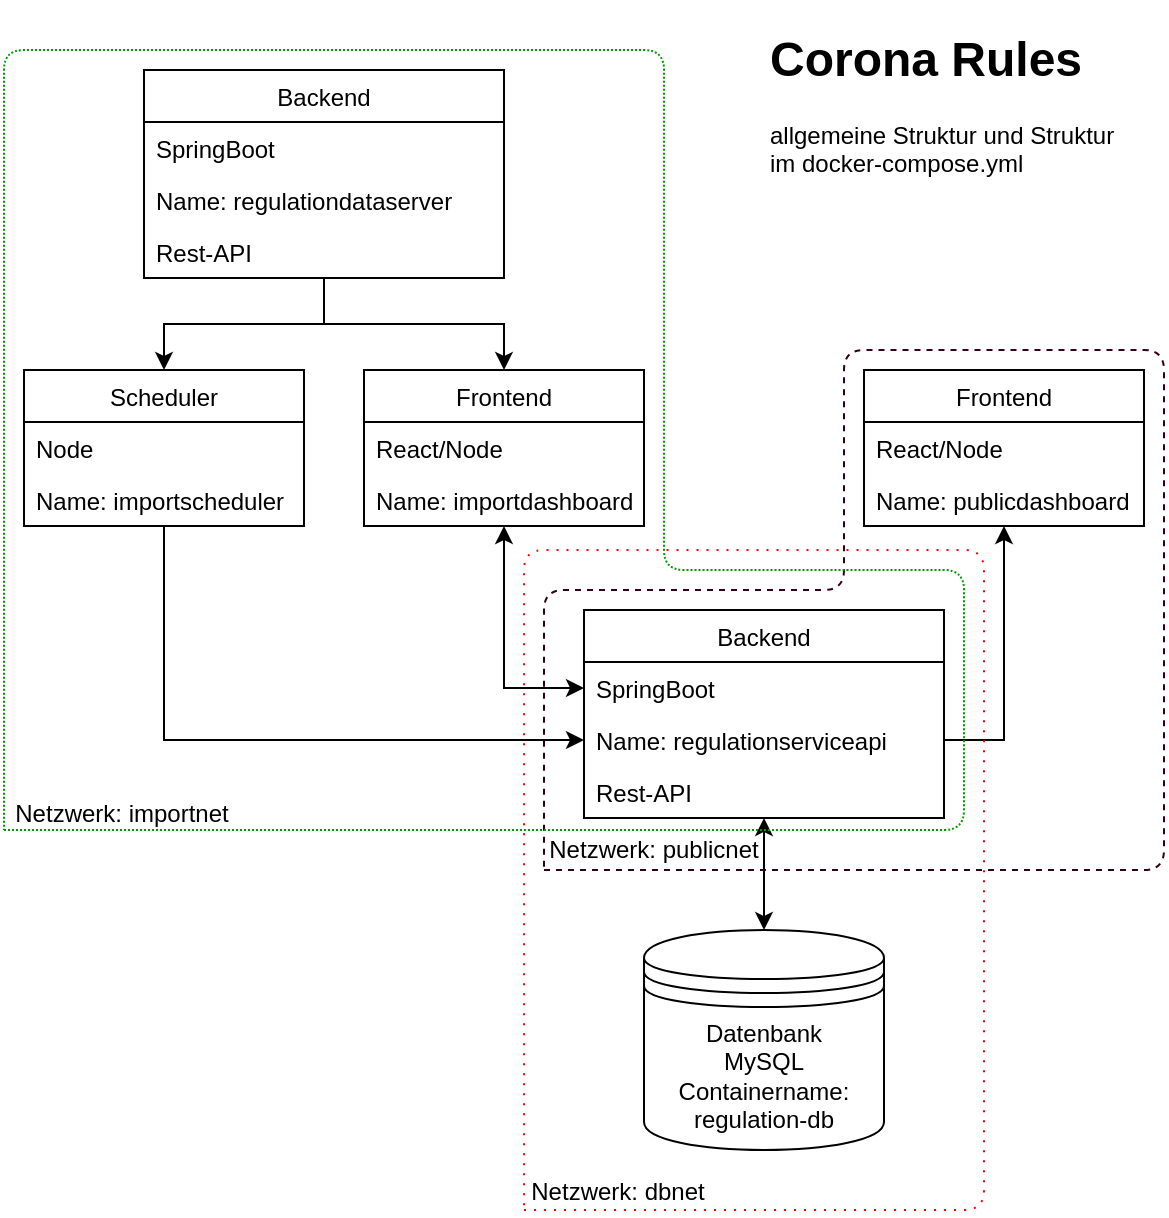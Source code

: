 <mxfile version="13.6.6" type="github">
  <diagram id="qb0jEIEVGg2ikdecJ9rK" name="Page-1">
    <mxGraphModel dx="830" dy="702" grid="1" gridSize="10" guides="1" tooltips="1" connect="1" arrows="1" fold="1" page="1" pageScale="1" pageWidth="827" pageHeight="1169" math="0" shadow="0">
      <root>
        <mxCell id="0" />
        <mxCell id="1" parent="0" />
        <mxCell id="1EJunw1Yd82bTH1JV0ww-31" style="edgeStyle=orthogonalEdgeStyle;rounded=0;orthogonalLoop=1;jettySize=auto;html=1;exitX=0.5;exitY=0;exitDx=0;exitDy=0;entryX=0.5;entryY=1;entryDx=0;entryDy=0;entryPerimeter=0;startArrow=classic;startFill=1;endArrow=classic;endFill=1;" parent="1" source="1EJunw1Yd82bTH1JV0ww-21" target="1EJunw1Yd82bTH1JV0ww-27" edge="1">
          <mxGeometry relative="1" as="geometry" />
        </mxCell>
        <mxCell id="1EJunw1Yd82bTH1JV0ww-21" value="&lt;span&gt;Datenbank&lt;/span&gt;&lt;br&gt;&lt;span&gt;MySQL&lt;/span&gt;&lt;br&gt;&lt;span&gt;Containername:&lt;br&gt;regulation-db&lt;/span&gt;" style="shape=datastore;whiteSpace=wrap;html=1;" parent="1" vertex="1">
          <mxGeometry x="352" y="475" width="120" height="110" as="geometry" />
        </mxCell>
        <mxCell id="1EJunw1Yd82bTH1JV0ww-24" value="Backend" style="swimlane;fontStyle=0;childLayout=stackLayout;horizontal=1;startSize=26;fillColor=none;horizontalStack=0;resizeParent=1;resizeParentMax=0;resizeLast=0;collapsible=1;marginBottom=0;" parent="1" vertex="1">
          <mxGeometry x="322" y="315" width="180" height="104" as="geometry">
            <mxRectangle x="140" y="520" width="50" height="26" as="alternateBounds" />
          </mxGeometry>
        </mxCell>
        <mxCell id="1EJunw1Yd82bTH1JV0ww-25" value="SpringBoot" style="text;strokeColor=none;fillColor=none;align=left;verticalAlign=top;spacingLeft=4;spacingRight=4;overflow=hidden;rotatable=0;points=[[0,0.5],[1,0.5]];portConstraint=eastwest;" parent="1EJunw1Yd82bTH1JV0ww-24" vertex="1">
          <mxGeometry y="26" width="180" height="26" as="geometry" />
        </mxCell>
        <mxCell id="1EJunw1Yd82bTH1JV0ww-26" value="Name: regulationserviceapi" style="text;strokeColor=none;fillColor=none;align=left;verticalAlign=top;spacingLeft=4;spacingRight=4;overflow=hidden;rotatable=0;points=[[0,0.5],[1,0.5]];portConstraint=eastwest;" parent="1EJunw1Yd82bTH1JV0ww-24" vertex="1">
          <mxGeometry y="52" width="180" height="26" as="geometry" />
        </mxCell>
        <mxCell id="1EJunw1Yd82bTH1JV0ww-27" value="Rest-API" style="text;strokeColor=none;fillColor=none;align=left;verticalAlign=top;spacingLeft=4;spacingRight=4;overflow=hidden;rotatable=0;points=[[0,0.5],[1,0.5]];portConstraint=eastwest;" parent="1EJunw1Yd82bTH1JV0ww-24" vertex="1">
          <mxGeometry y="78" width="180" height="26" as="geometry" />
        </mxCell>
        <mxCell id="1EJunw1Yd82bTH1JV0ww-37" style="edgeStyle=orthogonalEdgeStyle;rounded=0;orthogonalLoop=1;jettySize=auto;html=1;exitX=1;exitY=0.5;exitDx=0;exitDy=0;startArrow=none;startFill=0;endArrow=classic;endFill=1;" parent="1" source="1EJunw1Yd82bTH1JV0ww-26" target="1EJunw1Yd82bTH1JV0ww-32" edge="1">
          <mxGeometry relative="1" as="geometry" />
        </mxCell>
        <mxCell id="1EJunw1Yd82bTH1JV0ww-45" style="edgeStyle=orthogonalEdgeStyle;rounded=0;orthogonalLoop=1;jettySize=auto;html=1;exitX=0;exitY=0.5;exitDx=0;exitDy=0;startArrow=classic;startFill=1;endArrow=classic;endFill=1;" parent="1" source="1EJunw1Yd82bTH1JV0ww-25" target="1EJunw1Yd82bTH1JV0ww-42" edge="1">
          <mxGeometry relative="1" as="geometry" />
        </mxCell>
        <mxCell id="1EJunw1Yd82bTH1JV0ww-32" value="Frontend" style="swimlane;fontStyle=0;childLayout=stackLayout;horizontal=1;startSize=26;fillColor=none;horizontalStack=0;resizeParent=1;resizeParentMax=0;resizeLast=0;collapsible=1;marginBottom=0;" parent="1" vertex="1">
          <mxGeometry x="462" y="195" width="140" height="78" as="geometry" />
        </mxCell>
        <mxCell id="1EJunw1Yd82bTH1JV0ww-33" value="React/Node" style="text;strokeColor=none;fillColor=none;align=left;verticalAlign=top;spacingLeft=4;spacingRight=4;overflow=hidden;rotatable=0;points=[[0,0.5],[1,0.5]];portConstraint=eastwest;" parent="1EJunw1Yd82bTH1JV0ww-32" vertex="1">
          <mxGeometry y="26" width="140" height="26" as="geometry" />
        </mxCell>
        <mxCell id="1EJunw1Yd82bTH1JV0ww-34" value="Name: publicdashboard" style="text;strokeColor=none;fillColor=none;align=left;verticalAlign=top;spacingLeft=4;spacingRight=4;overflow=hidden;rotatable=0;points=[[0,0.5],[1,0.5]];portConstraint=eastwest;" parent="1EJunw1Yd82bTH1JV0ww-32" vertex="1">
          <mxGeometry y="52" width="140" height="26" as="geometry" />
        </mxCell>
        <mxCell id="1EJunw1Yd82bTH1JV0ww-56" style="edgeStyle=orthogonalEdgeStyle;rounded=0;orthogonalLoop=1;jettySize=auto;html=1;exitX=0.5;exitY=0;exitDx=0;exitDy=0;startArrow=classic;startFill=1;endArrow=none;endFill=0;" parent="1" source="1EJunw1Yd82bTH1JV0ww-42" target="1EJunw1Yd82bTH1JV0ww-51" edge="1">
          <mxGeometry relative="1" as="geometry" />
        </mxCell>
        <mxCell id="1EJunw1Yd82bTH1JV0ww-42" value="Frontend" style="swimlane;fontStyle=0;childLayout=stackLayout;horizontal=1;startSize=26;fillColor=none;horizontalStack=0;resizeParent=1;resizeParentMax=0;resizeLast=0;collapsible=1;marginBottom=0;" parent="1" vertex="1">
          <mxGeometry x="212" y="195" width="140" height="78" as="geometry" />
        </mxCell>
        <mxCell id="1EJunw1Yd82bTH1JV0ww-43" value="React/Node" style="text;strokeColor=none;fillColor=none;align=left;verticalAlign=top;spacingLeft=4;spacingRight=4;overflow=hidden;rotatable=0;points=[[0,0.5],[1,0.5]];portConstraint=eastwest;" parent="1EJunw1Yd82bTH1JV0ww-42" vertex="1">
          <mxGeometry y="26" width="140" height="26" as="geometry" />
        </mxCell>
        <mxCell id="1EJunw1Yd82bTH1JV0ww-44" value="Name: importdashboard" style="text;strokeColor=none;fillColor=none;align=left;verticalAlign=top;spacingLeft=4;spacingRight=4;overflow=hidden;rotatable=0;points=[[0,0.5],[1,0.5]];portConstraint=eastwest;" parent="1EJunw1Yd82bTH1JV0ww-42" vertex="1">
          <mxGeometry y="52" width="140" height="26" as="geometry" />
        </mxCell>
        <mxCell id="1EJunw1Yd82bTH1JV0ww-55" style="edgeStyle=orthogonalEdgeStyle;rounded=0;orthogonalLoop=1;jettySize=auto;html=1;exitX=0.5;exitY=0;exitDx=0;exitDy=0;startArrow=classic;startFill=1;endArrow=none;endFill=0;" parent="1" source="1EJunw1Yd82bTH1JV0ww-46" target="1EJunw1Yd82bTH1JV0ww-51" edge="1">
          <mxGeometry relative="1" as="geometry" />
        </mxCell>
        <mxCell id="1EJunw1Yd82bTH1JV0ww-46" value="Scheduler" style="swimlane;fontStyle=0;childLayout=stackLayout;horizontal=1;startSize=26;fillColor=none;horizontalStack=0;resizeParent=1;resizeParentMax=0;resizeLast=0;collapsible=1;marginBottom=0;" parent="1" vertex="1">
          <mxGeometry x="42" y="195" width="140" height="78" as="geometry" />
        </mxCell>
        <mxCell id="1EJunw1Yd82bTH1JV0ww-47" value="Node" style="text;strokeColor=none;fillColor=none;align=left;verticalAlign=top;spacingLeft=4;spacingRight=4;overflow=hidden;rotatable=0;points=[[0,0.5],[1,0.5]];portConstraint=eastwest;" parent="1EJunw1Yd82bTH1JV0ww-46" vertex="1">
          <mxGeometry y="26" width="140" height="26" as="geometry" />
        </mxCell>
        <mxCell id="1EJunw1Yd82bTH1JV0ww-48" value="Name: importscheduler" style="text;strokeColor=none;fillColor=none;align=left;verticalAlign=top;spacingLeft=4;spacingRight=4;overflow=hidden;rotatable=0;points=[[0,0.5],[1,0.5]];portConstraint=eastwest;" parent="1EJunw1Yd82bTH1JV0ww-46" vertex="1">
          <mxGeometry y="52" width="140" height="26" as="geometry" />
        </mxCell>
        <mxCell id="1EJunw1Yd82bTH1JV0ww-50" style="edgeStyle=orthogonalEdgeStyle;rounded=0;orthogonalLoop=1;jettySize=auto;html=1;exitX=0;exitY=0.5;exitDx=0;exitDy=0;startArrow=classic;startFill=1;endArrow=none;endFill=0;" parent="1" source="1EJunw1Yd82bTH1JV0ww-26" target="1EJunw1Yd82bTH1JV0ww-46" edge="1">
          <mxGeometry relative="1" as="geometry" />
        </mxCell>
        <mxCell id="1EJunw1Yd82bTH1JV0ww-51" value="Backend" style="swimlane;fontStyle=0;childLayout=stackLayout;horizontal=1;startSize=26;fillColor=none;horizontalStack=0;resizeParent=1;resizeParentMax=0;resizeLast=0;collapsible=1;marginBottom=0;" parent="1" vertex="1">
          <mxGeometry x="102" y="45" width="180" height="104" as="geometry">
            <mxRectangle x="140" y="520" width="50" height="26" as="alternateBounds" />
          </mxGeometry>
        </mxCell>
        <mxCell id="1EJunw1Yd82bTH1JV0ww-52" value="SpringBoot" style="text;strokeColor=none;fillColor=none;align=left;verticalAlign=top;spacingLeft=4;spacingRight=4;overflow=hidden;rotatable=0;points=[[0,0.5],[1,0.5]];portConstraint=eastwest;" parent="1EJunw1Yd82bTH1JV0ww-51" vertex="1">
          <mxGeometry y="26" width="180" height="26" as="geometry" />
        </mxCell>
        <mxCell id="1EJunw1Yd82bTH1JV0ww-53" value="Name: regulationdataserver" style="text;strokeColor=none;fillColor=none;align=left;verticalAlign=top;spacingLeft=4;spacingRight=4;overflow=hidden;rotatable=0;points=[[0,0.5],[1,0.5]];portConstraint=eastwest;" parent="1EJunw1Yd82bTH1JV0ww-51" vertex="1">
          <mxGeometry y="52" width="180" height="26" as="geometry" />
        </mxCell>
        <mxCell id="1EJunw1Yd82bTH1JV0ww-54" value="Rest-API" style="text;strokeColor=none;fillColor=none;align=left;verticalAlign=top;spacingLeft=4;spacingRight=4;overflow=hidden;rotatable=0;points=[[0,0.5],[1,0.5]];portConstraint=eastwest;" parent="1EJunw1Yd82bTH1JV0ww-51" vertex="1">
          <mxGeometry y="78" width="180" height="26" as="geometry" />
        </mxCell>
        <mxCell id="1EJunw1Yd82bTH1JV0ww-63" value="" style="endArrow=none;dashed=1;html=1;strokeColor=#FF0000;dashPattern=1 4;" parent="1" edge="1">
          <mxGeometry width="50" height="50" relative="1" as="geometry">
            <mxPoint x="292" y="615" as="sourcePoint" />
            <mxPoint x="292" y="615" as="targetPoint" />
            <Array as="points">
              <mxPoint x="522" y="615" />
              <mxPoint x="522" y="285" />
              <mxPoint x="292" y="285" />
            </Array>
          </mxGeometry>
        </mxCell>
        <mxCell id="1EJunw1Yd82bTH1JV0ww-64" value="" style="endArrow=none;dashed=1;html=1;strokeColor=#33001A;" parent="1" edge="1">
          <mxGeometry width="50" height="50" relative="1" as="geometry">
            <mxPoint x="302" y="445" as="sourcePoint" />
            <mxPoint x="302" y="445" as="targetPoint" />
            <Array as="points">
              <mxPoint x="612" y="445" />
              <mxPoint x="612" y="185" />
              <mxPoint x="452" y="185" />
              <mxPoint x="452" y="305" />
              <mxPoint x="302" y="305" />
            </Array>
          </mxGeometry>
        </mxCell>
        <mxCell id="1EJunw1Yd82bTH1JV0ww-69" value="Netzwerk: dbnet" style="text;html=1;strokeColor=none;fillColor=none;align=center;verticalAlign=middle;whiteSpace=wrap;rounded=0;" parent="1" vertex="1">
          <mxGeometry x="289" y="593" width="100" height="25" as="geometry" />
        </mxCell>
        <mxCell id="1EJunw1Yd82bTH1JV0ww-72" value="Netzwerk: publicnet" style="text;html=1;strokeColor=none;fillColor=none;align=center;verticalAlign=middle;whiteSpace=wrap;rounded=0;" parent="1" vertex="1">
          <mxGeometry x="302" y="422" width="110" height="25" as="geometry" />
        </mxCell>
        <mxCell id="1EJunw1Yd82bTH1JV0ww-73" value="" style="endArrow=none;dashed=1;html=1;strokeColor=#009900;dashPattern=1 1;" parent="1" edge="1">
          <mxGeometry width="50" height="50" relative="1" as="geometry">
            <mxPoint x="32" y="425" as="sourcePoint" />
            <mxPoint x="32" y="425" as="targetPoint" />
            <Array as="points">
              <mxPoint x="512" y="425" />
              <mxPoint x="512" y="295" />
              <mxPoint x="362" y="295" />
              <mxPoint x="362" y="35" />
              <mxPoint x="32" y="35" />
            </Array>
          </mxGeometry>
        </mxCell>
        <mxCell id="1EJunw1Yd82bTH1JV0ww-74" value="Netzwerk: importnet" style="text;html=1;strokeColor=none;fillColor=none;align=center;verticalAlign=middle;whiteSpace=wrap;rounded=0;" parent="1" vertex="1">
          <mxGeometry x="30" y="404" width="122" height="25" as="geometry" />
        </mxCell>
        <mxCell id="nGQcvqRgYXbz2j8WIDhm-1" value="&lt;h1&gt;Corona Rules&lt;/h1&gt;&lt;p&gt;allgemeine Struktur und Struktur im docker-compose.yml&lt;/p&gt;" style="text;html=1;strokeColor=none;fillColor=none;spacing=5;spacingTop=-20;whiteSpace=wrap;overflow=hidden;rounded=0;" vertex="1" parent="1">
          <mxGeometry x="410" y="20" width="190" height="120" as="geometry" />
        </mxCell>
      </root>
    </mxGraphModel>
  </diagram>
</mxfile>
